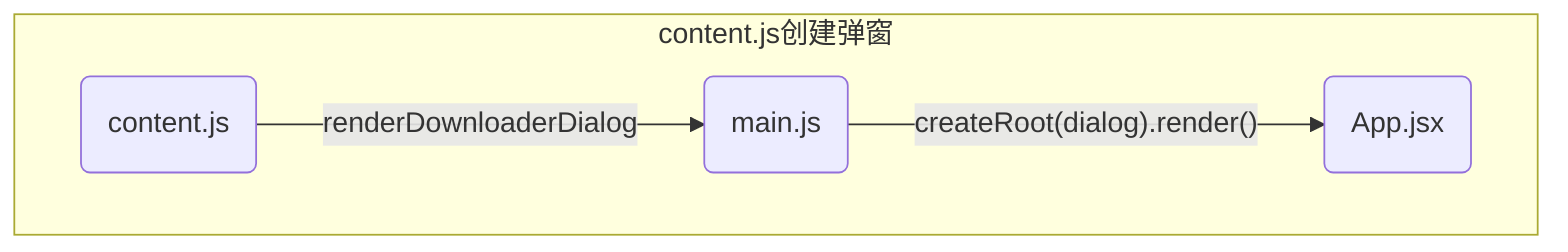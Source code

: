 flowchart TD
    subgraph content.js创建弹窗
        A(content.js) -->|renderDownloaderDialog| B(main.js)
        B -->|"createRoot(dialog).render()"| C(App.jsx)
    end